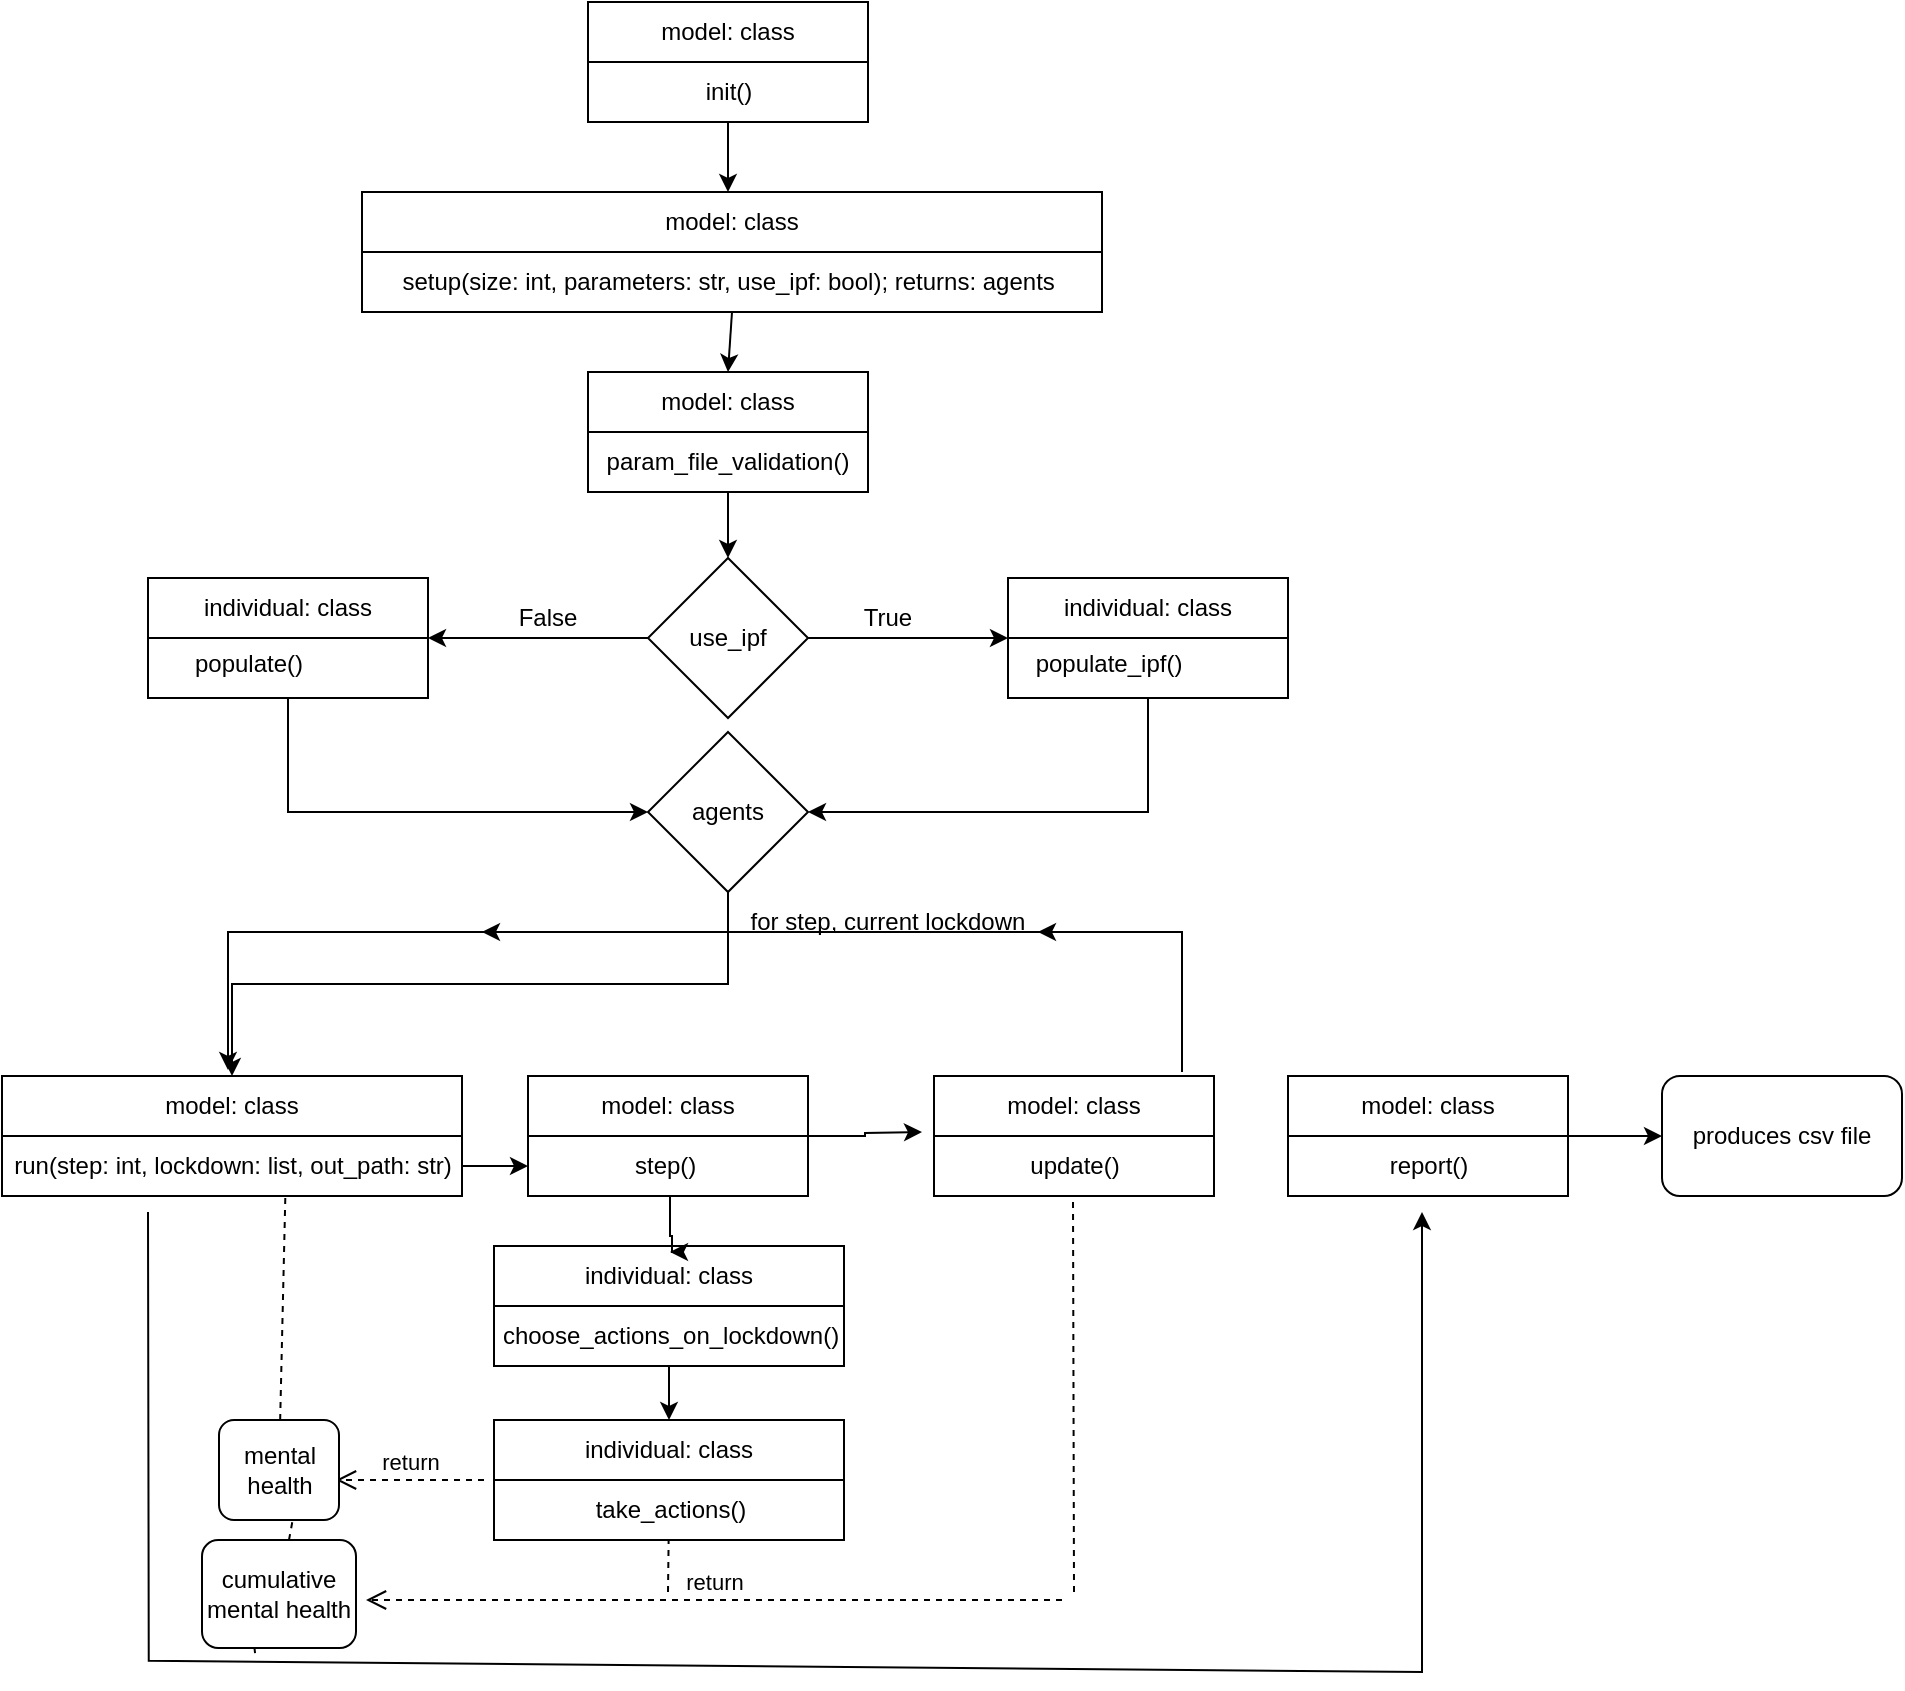 <mxfile version="21.6.6" type="github">
  <diagram name="Page-1" id="9f46799a-70d6-7492-0946-bef42562c5a5">
    <mxGraphModel dx="3606" dy="834" grid="1" gridSize="10" guides="1" tooltips="1" connect="1" arrows="1" fold="1" page="1" pageScale="1" pageWidth="1100" pageHeight="850" background="none" math="0" shadow="0">
      <root>
        <mxCell id="0" />
        <mxCell id="1" parent="0" />
        <mxCell id="1uc1YDlZ_63V2D0Gf1hv-35" style="edgeStyle=orthogonalEdgeStyle;rounded=0;orthogonalLoop=1;jettySize=auto;html=1;exitX=0.5;exitY=1;exitDx=0;exitDy=0;entryX=1;entryY=0.5;entryDx=0;entryDy=0;" edge="1" parent="1" source="1uc1YDlZ_63V2D0Gf1hv-2" target="1uc1YDlZ_63V2D0Gf1hv-33">
          <mxGeometry relative="1" as="geometry">
            <mxPoint x="513" y="460" as="targetPoint" />
            <Array as="points">
              <mxPoint x="513" y="410" />
            </Array>
          </mxGeometry>
        </mxCell>
        <mxCell id="1uc1YDlZ_63V2D0Gf1hv-2" value="individual: class" style="swimlane;fontStyle=0;childLayout=stackLayout;horizontal=1;startSize=30;horizontalStack=0;resizeParent=1;resizeParentMax=0;resizeLast=0;collapsible=1;marginBottom=0;whiteSpace=wrap;html=1;" vertex="1" parent="1">
          <mxGeometry x="443" y="293" width="140" height="60" as="geometry" />
        </mxCell>
        <mxCell id="1uc1YDlZ_63V2D0Gf1hv-6" value="model: class" style="swimlane;fontStyle=0;childLayout=stackLayout;horizontal=1;startSize=30;horizontalStack=0;resizeParent=1;resizeParentMax=0;resizeLast=0;collapsible=1;marginBottom=0;whiteSpace=wrap;html=1;" vertex="1" parent="1">
          <mxGeometry x="233" y="5" width="140" height="60" as="geometry" />
        </mxCell>
        <mxCell id="1uc1YDlZ_63V2D0Gf1hv-26" value="init()" style="text;html=1;align=center;verticalAlign=middle;resizable=0;points=[];autosize=1;strokeColor=none;fillColor=none;" vertex="1" parent="1uc1YDlZ_63V2D0Gf1hv-6">
          <mxGeometry y="30" width="140" height="30" as="geometry" />
        </mxCell>
        <mxCell id="1uc1YDlZ_63V2D0Gf1hv-8" value="model: class" style="swimlane;fontStyle=0;childLayout=stackLayout;horizontal=1;startSize=30;horizontalStack=0;resizeParent=1;resizeParentMax=0;resizeLast=0;collapsible=1;marginBottom=0;whiteSpace=wrap;html=1;" vertex="1" parent="1">
          <mxGeometry x="120" y="100" width="370" height="60" as="geometry" />
        </mxCell>
        <mxCell id="1uc1YDlZ_63V2D0Gf1hv-9" value="setup(size: int, parameters: str, use_ipf: bool); returns: agents&amp;nbsp;" style="text;html=1;strokeColor=none;fillColor=none;align=center;verticalAlign=middle;whiteSpace=wrap;rounded=0;" vertex="1" parent="1uc1YDlZ_63V2D0Gf1hv-8">
          <mxGeometry y="30" width="370" height="30" as="geometry" />
        </mxCell>
        <mxCell id="1uc1YDlZ_63V2D0Gf1hv-11" value="" style="endArrow=classic;html=1;rounded=0;exitX=0.5;exitY=1;exitDx=0;exitDy=0;entryX=0.5;entryY=0;entryDx=0;entryDy=0;" edge="1" parent="1" source="1uc1YDlZ_63V2D0Gf1hv-9" target="1uc1YDlZ_63V2D0Gf1hv-29">
          <mxGeometry width="50" height="50" relative="1" as="geometry">
            <mxPoint x="123" y="195" as="sourcePoint" />
            <mxPoint x="303" y="200" as="targetPoint" />
            <Array as="points" />
          </mxGeometry>
        </mxCell>
        <mxCell id="1uc1YDlZ_63V2D0Gf1hv-15" style="edgeStyle=orthogonalEdgeStyle;rounded=0;orthogonalLoop=1;jettySize=auto;html=1;exitX=1;exitY=0.5;exitDx=0;exitDy=0;" edge="1" parent="1" source="1uc1YDlZ_63V2D0Gf1hv-12" target="1uc1YDlZ_63V2D0Gf1hv-2">
          <mxGeometry relative="1" as="geometry" />
        </mxCell>
        <mxCell id="1uc1YDlZ_63V2D0Gf1hv-19" style="edgeStyle=orthogonalEdgeStyle;rounded=0;orthogonalLoop=1;jettySize=auto;html=1;entryX=1;entryY=0.5;entryDx=0;entryDy=0;" edge="1" parent="1" source="1uc1YDlZ_63V2D0Gf1hv-12" target="1uc1YDlZ_63V2D0Gf1hv-17">
          <mxGeometry relative="1" as="geometry" />
        </mxCell>
        <mxCell id="1uc1YDlZ_63V2D0Gf1hv-12" value="use_ipf" style="rhombus;whiteSpace=wrap;html=1;" vertex="1" parent="1">
          <mxGeometry x="263" y="283" width="80" height="80" as="geometry" />
        </mxCell>
        <mxCell id="1uc1YDlZ_63V2D0Gf1hv-16" value="True" style="text;html=1;strokeColor=none;fillColor=none;align=center;verticalAlign=middle;whiteSpace=wrap;rounded=0;" vertex="1" parent="1">
          <mxGeometry x="353" y="313" width="60" as="geometry" />
        </mxCell>
        <mxCell id="1uc1YDlZ_63V2D0Gf1hv-34" style="edgeStyle=orthogonalEdgeStyle;rounded=0;orthogonalLoop=1;jettySize=auto;html=1;" edge="1" parent="1" source="1uc1YDlZ_63V2D0Gf1hv-17" target="1uc1YDlZ_63V2D0Gf1hv-33">
          <mxGeometry relative="1" as="geometry">
            <mxPoint x="83" y="470" as="targetPoint" />
            <Array as="points">
              <mxPoint x="83" y="410" />
            </Array>
          </mxGeometry>
        </mxCell>
        <mxCell id="1uc1YDlZ_63V2D0Gf1hv-17" value="individual: class" style="swimlane;fontStyle=0;childLayout=stackLayout;horizontal=1;startSize=30;horizontalStack=0;resizeParent=1;resizeParentMax=0;resizeLast=0;collapsible=1;marginBottom=0;whiteSpace=wrap;html=1;" vertex="1" parent="1">
          <mxGeometry x="13" y="293" width="140" height="60" as="geometry" />
        </mxCell>
        <mxCell id="1uc1YDlZ_63V2D0Gf1hv-21" value="False" style="text;html=1;strokeColor=none;fillColor=none;align=center;verticalAlign=middle;whiteSpace=wrap;rounded=0;" vertex="1" parent="1">
          <mxGeometry x="183" y="298" width="60" height="30" as="geometry" />
        </mxCell>
        <mxCell id="1uc1YDlZ_63V2D0Gf1hv-24" value="populate_ipf()" style="text;html=1;align=center;verticalAlign=middle;resizable=0;points=[];autosize=1;strokeColor=none;fillColor=none;" vertex="1" parent="1">
          <mxGeometry x="443" y="321" width="100" height="30" as="geometry" />
        </mxCell>
        <mxCell id="1uc1YDlZ_63V2D0Gf1hv-25" value="populate()" style="text;html=1;align=center;verticalAlign=middle;resizable=0;points=[];autosize=1;strokeColor=none;fillColor=none;" vertex="1" parent="1">
          <mxGeometry x="23" y="321" width="80" height="30" as="geometry" />
        </mxCell>
        <mxCell id="1uc1YDlZ_63V2D0Gf1hv-27" value="" style="edgeStyle=orthogonalEdgeStyle;rounded=0;orthogonalLoop=1;jettySize=auto;html=1;" edge="1" parent="1" source="1uc1YDlZ_63V2D0Gf1hv-26">
          <mxGeometry relative="1" as="geometry">
            <mxPoint x="303" y="100" as="targetPoint" />
          </mxGeometry>
        </mxCell>
        <mxCell id="1uc1YDlZ_63V2D0Gf1hv-32" value="" style="edgeStyle=orthogonalEdgeStyle;rounded=0;orthogonalLoop=1;jettySize=auto;html=1;" edge="1" parent="1" source="1uc1YDlZ_63V2D0Gf1hv-29" target="1uc1YDlZ_63V2D0Gf1hv-12">
          <mxGeometry relative="1" as="geometry" />
        </mxCell>
        <mxCell id="1uc1YDlZ_63V2D0Gf1hv-29" value="model: class" style="swimlane;fontStyle=0;childLayout=stackLayout;horizontal=1;startSize=30;horizontalStack=0;resizeParent=1;resizeParentMax=0;resizeLast=0;collapsible=1;marginBottom=0;whiteSpace=wrap;html=1;" vertex="1" parent="1">
          <mxGeometry x="233" y="190" width="140" height="60" as="geometry" />
        </mxCell>
        <mxCell id="1uc1YDlZ_63V2D0Gf1hv-30" value="param_file_validation()" style="text;html=1;strokeColor=none;fillColor=none;align=center;verticalAlign=middle;whiteSpace=wrap;rounded=0;" vertex="1" parent="1uc1YDlZ_63V2D0Gf1hv-29">
          <mxGeometry y="30" width="140" height="30" as="geometry" />
        </mxCell>
        <mxCell id="1uc1YDlZ_63V2D0Gf1hv-38" style="edgeStyle=orthogonalEdgeStyle;rounded=0;orthogonalLoop=1;jettySize=auto;html=1;entryX=0.5;entryY=0;entryDx=0;entryDy=0;exitX=0.5;exitY=1;exitDx=0;exitDy=0;" edge="1" parent="1" source="1uc1YDlZ_63V2D0Gf1hv-33" target="1uc1YDlZ_63V2D0Gf1hv-36">
          <mxGeometry relative="1" as="geometry" />
        </mxCell>
        <mxCell id="1uc1YDlZ_63V2D0Gf1hv-33" value="agents" style="rhombus;whiteSpace=wrap;html=1;" vertex="1" parent="1">
          <mxGeometry x="263" y="370" width="80" height="80" as="geometry" />
        </mxCell>
        <mxCell id="1uc1YDlZ_63V2D0Gf1hv-36" value="model: class" style="swimlane;fontStyle=0;childLayout=stackLayout;horizontal=1;startSize=30;horizontalStack=0;resizeParent=1;resizeParentMax=0;resizeLast=0;collapsible=1;marginBottom=0;whiteSpace=wrap;html=1;" vertex="1" parent="1">
          <mxGeometry x="-60" y="542" width="230" height="60" as="geometry" />
        </mxCell>
        <mxCell id="1uc1YDlZ_63V2D0Gf1hv-37" value="run(step: int, lockdown: list, out_path: str)" style="text;html=1;align=center;verticalAlign=middle;resizable=0;points=[];autosize=1;strokeColor=none;fillColor=none;" vertex="1" parent="1uc1YDlZ_63V2D0Gf1hv-36">
          <mxGeometry y="30" width="230" height="30" as="geometry" />
        </mxCell>
        <mxCell id="1uc1YDlZ_63V2D0Gf1hv-69" style="edgeStyle=orthogonalEdgeStyle;rounded=0;orthogonalLoop=1;jettySize=auto;html=1;" edge="1" parent="1" source="1uc1YDlZ_63V2D0Gf1hv-39">
          <mxGeometry relative="1" as="geometry">
            <mxPoint x="400" y="570" as="targetPoint" />
          </mxGeometry>
        </mxCell>
        <mxCell id="1uc1YDlZ_63V2D0Gf1hv-39" value="model: class" style="swimlane;fontStyle=0;childLayout=stackLayout;horizontal=1;startSize=30;horizontalStack=0;resizeParent=1;resizeParentMax=0;resizeLast=0;collapsible=1;marginBottom=0;whiteSpace=wrap;html=1;" vertex="1" parent="1">
          <mxGeometry x="203" y="542" width="140" height="60" as="geometry" />
        </mxCell>
        <mxCell id="1uc1YDlZ_63V2D0Gf1hv-40" value="step()&amp;nbsp;" style="text;html=1;align=center;verticalAlign=middle;resizable=0;points=[];autosize=1;strokeColor=none;fillColor=none;" vertex="1" parent="1uc1YDlZ_63V2D0Gf1hv-39">
          <mxGeometry y="30" width="140" height="30" as="geometry" />
        </mxCell>
        <mxCell id="1uc1YDlZ_63V2D0Gf1hv-41" value="model: class" style="swimlane;fontStyle=0;childLayout=stackLayout;horizontal=1;startSize=30;horizontalStack=0;resizeParent=1;resizeParentMax=0;resizeLast=0;collapsible=1;marginBottom=0;whiteSpace=wrap;html=1;" vertex="1" parent="1">
          <mxGeometry x="406" y="542" width="140" height="60" as="geometry" />
        </mxCell>
        <mxCell id="1uc1YDlZ_63V2D0Gf1hv-42" value="update()" style="text;html=1;align=center;verticalAlign=middle;resizable=0;points=[];autosize=1;strokeColor=none;fillColor=none;" vertex="1" parent="1uc1YDlZ_63V2D0Gf1hv-41">
          <mxGeometry y="30" width="140" height="30" as="geometry" />
        </mxCell>
        <mxCell id="1uc1YDlZ_63V2D0Gf1hv-64" style="edgeStyle=orthogonalEdgeStyle;rounded=0;orthogonalLoop=1;jettySize=auto;html=1;" edge="1" parent="1">
          <mxGeometry relative="1" as="geometry">
            <mxPoint x="180" y="470" as="targetPoint" />
            <mxPoint x="530" y="540" as="sourcePoint" />
            <Array as="points">
              <mxPoint x="530" y="540" />
              <mxPoint x="530" y="470" />
            </Array>
          </mxGeometry>
        </mxCell>
        <mxCell id="1uc1YDlZ_63V2D0Gf1hv-100" value="" style="edgeStyle=orthogonalEdgeStyle;rounded=0;orthogonalLoop=1;jettySize=auto;html=1;" edge="1" parent="1" source="1uc1YDlZ_63V2D0Gf1hv-43" target="1uc1YDlZ_63V2D0Gf1hv-97">
          <mxGeometry relative="1" as="geometry" />
        </mxCell>
        <mxCell id="1uc1YDlZ_63V2D0Gf1hv-43" value="model: class" style="swimlane;fontStyle=0;childLayout=stackLayout;horizontal=1;startSize=30;horizontalStack=0;resizeParent=1;resizeParentMax=0;resizeLast=0;collapsible=1;marginBottom=0;whiteSpace=wrap;html=1;" vertex="1" parent="1">
          <mxGeometry x="583" y="542" width="140" height="60" as="geometry" />
        </mxCell>
        <mxCell id="1uc1YDlZ_63V2D0Gf1hv-44" value="report()" style="text;html=1;align=center;verticalAlign=middle;resizable=0;points=[];autosize=1;strokeColor=none;fillColor=none;" vertex="1" parent="1uc1YDlZ_63V2D0Gf1hv-43">
          <mxGeometry y="30" width="140" height="30" as="geometry" />
        </mxCell>
        <mxCell id="1uc1YDlZ_63V2D0Gf1hv-45" value="" style="endArrow=none;dashed=1;html=1;rounded=0;entryX=0.616;entryY=0.987;entryDx=0;entryDy=0;entryPerimeter=0;" edge="1" parent="1" source="1uc1YDlZ_63V2D0Gf1hv-105" target="1uc1YDlZ_63V2D0Gf1hv-37">
          <mxGeometry width="50" height="50" relative="1" as="geometry">
            <mxPoint x="66.19" y="827.6" as="sourcePoint" />
            <mxPoint x="66.0" y="602.0" as="targetPoint" />
          </mxGeometry>
        </mxCell>
        <mxCell id="1uc1YDlZ_63V2D0Gf1hv-66" value="" style="endArrow=classic;html=1;rounded=0;" edge="1" parent="1">
          <mxGeometry width="50" height="50" relative="1" as="geometry">
            <mxPoint x="528" y="470" as="sourcePoint" />
            <mxPoint x="458" y="470" as="targetPoint" />
          </mxGeometry>
        </mxCell>
        <mxCell id="1uc1YDlZ_63V2D0Gf1hv-67" value="" style="endArrow=classic;html=1;rounded=0;" edge="1" parent="1">
          <mxGeometry width="50" height="50" relative="1" as="geometry">
            <mxPoint x="183" y="470" as="sourcePoint" />
            <mxPoint x="53" y="539" as="targetPoint" />
            <Array as="points">
              <mxPoint x="53" y="470" />
              <mxPoint x="53" y="529" />
              <mxPoint x="53" y="539" />
            </Array>
          </mxGeometry>
        </mxCell>
        <mxCell id="1uc1YDlZ_63V2D0Gf1hv-80" value="" style="edgeStyle=orthogonalEdgeStyle;rounded=0;orthogonalLoop=1;jettySize=auto;html=1;" edge="1" parent="1" source="1uc1YDlZ_63V2D0Gf1hv-76" target="1uc1YDlZ_63V2D0Gf1hv-78">
          <mxGeometry relative="1" as="geometry" />
        </mxCell>
        <mxCell id="1uc1YDlZ_63V2D0Gf1hv-76" value="individual: class" style="swimlane;fontStyle=0;childLayout=stackLayout;horizontal=1;startSize=30;horizontalStack=0;resizeParent=1;resizeParentMax=0;resizeLast=0;collapsible=1;marginBottom=0;whiteSpace=wrap;html=1;" vertex="1" parent="1">
          <mxGeometry x="186" y="627" width="175" height="60" as="geometry" />
        </mxCell>
        <mxCell id="1uc1YDlZ_63V2D0Gf1hv-77" value="choose_actions_on_lockdown()" style="text;html=1;align=center;verticalAlign=middle;resizable=0;points=[];autosize=1;strokeColor=none;fillColor=none;" vertex="1" parent="1uc1YDlZ_63V2D0Gf1hv-76">
          <mxGeometry y="30" width="175" height="30" as="geometry" />
        </mxCell>
        <mxCell id="1uc1YDlZ_63V2D0Gf1hv-78" value="individual: class" style="swimlane;fontStyle=0;childLayout=stackLayout;horizontal=1;startSize=30;horizontalStack=0;resizeParent=1;resizeParentMax=0;resizeLast=0;collapsible=1;marginBottom=0;whiteSpace=wrap;html=1;" vertex="1" parent="1">
          <mxGeometry x="186" y="714" width="175" height="60" as="geometry" />
        </mxCell>
        <mxCell id="1uc1YDlZ_63V2D0Gf1hv-79" value="take_actions()" style="text;html=1;align=center;verticalAlign=middle;resizable=0;points=[];autosize=1;strokeColor=none;fillColor=none;" vertex="1" parent="1uc1YDlZ_63V2D0Gf1hv-78">
          <mxGeometry y="30" width="175" height="30" as="geometry" />
        </mxCell>
        <mxCell id="1uc1YDlZ_63V2D0Gf1hv-87" value="" style="edgeStyle=orthogonalEdgeStyle;rounded=0;orthogonalLoop=1;jettySize=auto;html=1;" edge="1" parent="1" source="1uc1YDlZ_63V2D0Gf1hv-40">
          <mxGeometry relative="1" as="geometry">
            <mxPoint x="274" y="630" as="targetPoint" />
            <Array as="points">
              <mxPoint x="274" y="622" />
              <mxPoint x="275" y="622" />
            </Array>
          </mxGeometry>
        </mxCell>
        <mxCell id="1uc1YDlZ_63V2D0Gf1hv-88" value="return" style="html=1;verticalAlign=bottom;endArrow=open;dashed=1;endSize=8;edgeStyle=elbowEdgeStyle;elbow=vertical;curved=0;rounded=0;" edge="1" parent="1">
          <mxGeometry relative="1" as="geometry">
            <mxPoint x="181" y="744" as="sourcePoint" />
            <mxPoint x="107" y="743.5" as="targetPoint" />
            <Array as="points">
              <mxPoint x="94" y="744" />
            </Array>
          </mxGeometry>
        </mxCell>
        <mxCell id="1uc1YDlZ_63V2D0Gf1hv-90" value="" style="endArrow=none;dashed=1;html=1;rounded=0;" edge="1" parent="1" target="1uc1YDlZ_63V2D0Gf1hv-79">
          <mxGeometry width="50" height="50" relative="1" as="geometry">
            <mxPoint x="273" y="800" as="sourcePoint" />
            <mxPoint x="273" y="780" as="targetPoint" />
          </mxGeometry>
        </mxCell>
        <mxCell id="1uc1YDlZ_63V2D0Gf1hv-91" value="" style="endArrow=none;dashed=1;html=1;rounded=0;entryX=0.347;entryY=1.08;entryDx=0;entryDy=0;entryPerimeter=0;" edge="1" parent="1">
          <mxGeometry width="50" height="50" relative="1" as="geometry">
            <mxPoint x="476" y="800" as="sourcePoint" />
            <mxPoint x="475.5" y="602" as="targetPoint" />
          </mxGeometry>
        </mxCell>
        <mxCell id="1uc1YDlZ_63V2D0Gf1hv-92" value="return" style="html=1;verticalAlign=bottom;endArrow=open;dashed=1;endSize=8;edgeStyle=elbowEdgeStyle;elbow=vertical;curved=0;rounded=0;" edge="1" parent="1">
          <mxGeometry relative="1" as="geometry">
            <mxPoint x="470" y="804" as="sourcePoint" />
            <mxPoint x="122" y="803.5" as="targetPoint" />
            <Array as="points">
              <mxPoint x="109" y="804" />
            </Array>
          </mxGeometry>
        </mxCell>
        <mxCell id="1uc1YDlZ_63V2D0Gf1hv-96" value="for step, current lockdown" style="text;html=1;strokeColor=none;fillColor=none;align=center;verticalAlign=middle;whiteSpace=wrap;rounded=0;" vertex="1" parent="1">
          <mxGeometry x="278" y="450" width="210" height="30" as="geometry" />
        </mxCell>
        <mxCell id="1uc1YDlZ_63V2D0Gf1hv-97" value="produces csv file" style="rounded=1;whiteSpace=wrap;html=1;" vertex="1" parent="1">
          <mxGeometry x="770" y="542" width="120" height="60" as="geometry" />
        </mxCell>
        <mxCell id="1uc1YDlZ_63V2D0Gf1hv-98" value="" style="edgeStyle=orthogonalEdgeStyle;rounded=0;orthogonalLoop=1;jettySize=auto;html=1;" edge="1" parent="1" source="1uc1YDlZ_63V2D0Gf1hv-37" target="1uc1YDlZ_63V2D0Gf1hv-40">
          <mxGeometry relative="1" as="geometry" />
        </mxCell>
        <mxCell id="1uc1YDlZ_63V2D0Gf1hv-99" value="" style="endArrow=classic;html=1;rounded=0;exitX=0.394;exitY=1.12;exitDx=0;exitDy=0;exitPerimeter=0;" edge="1" parent="1">
          <mxGeometry width="50" height="50" relative="1" as="geometry">
            <mxPoint x="13.0" y="610.0" as="sourcePoint" />
            <mxPoint x="650" y="610" as="targetPoint" />
            <Array as="points">
              <mxPoint x="13.38" y="834.4" />
              <mxPoint x="650" y="840" />
            </Array>
          </mxGeometry>
        </mxCell>
        <mxCell id="1uc1YDlZ_63V2D0Gf1hv-104" value="" style="endArrow=none;dashed=1;html=1;rounded=0;entryX=0.347;entryY=1.08;entryDx=0;entryDy=0;entryPerimeter=0;" edge="1" parent="1" target="1uc1YDlZ_63V2D0Gf1hv-103">
          <mxGeometry width="50" height="50" relative="1" as="geometry">
            <mxPoint x="66.19" y="827.6" as="sourcePoint" />
            <mxPoint x="66.0" y="602.0" as="targetPoint" />
          </mxGeometry>
        </mxCell>
        <mxCell id="1uc1YDlZ_63V2D0Gf1hv-103" value="cumulative mental health" style="rounded=1;whiteSpace=wrap;html=1;" vertex="1" parent="1">
          <mxGeometry x="40" y="774" width="77" height="54" as="geometry" />
        </mxCell>
        <mxCell id="1uc1YDlZ_63V2D0Gf1hv-106" value="" style="endArrow=none;dashed=1;html=1;rounded=0;entryX=0.616;entryY=0.987;entryDx=0;entryDy=0;entryPerimeter=0;" edge="1" parent="1" source="1uc1YDlZ_63V2D0Gf1hv-103" target="1uc1YDlZ_63V2D0Gf1hv-105">
          <mxGeometry width="50" height="50" relative="1" as="geometry">
            <mxPoint x="79" y="774" as="sourcePoint" />
            <mxPoint x="82" y="602" as="targetPoint" />
          </mxGeometry>
        </mxCell>
        <mxCell id="1uc1YDlZ_63V2D0Gf1hv-105" value="mental health" style="rounded=1;whiteSpace=wrap;html=1;" vertex="1" parent="1">
          <mxGeometry x="48.5" y="714" width="60" height="50" as="geometry" />
        </mxCell>
      </root>
    </mxGraphModel>
  </diagram>
</mxfile>
